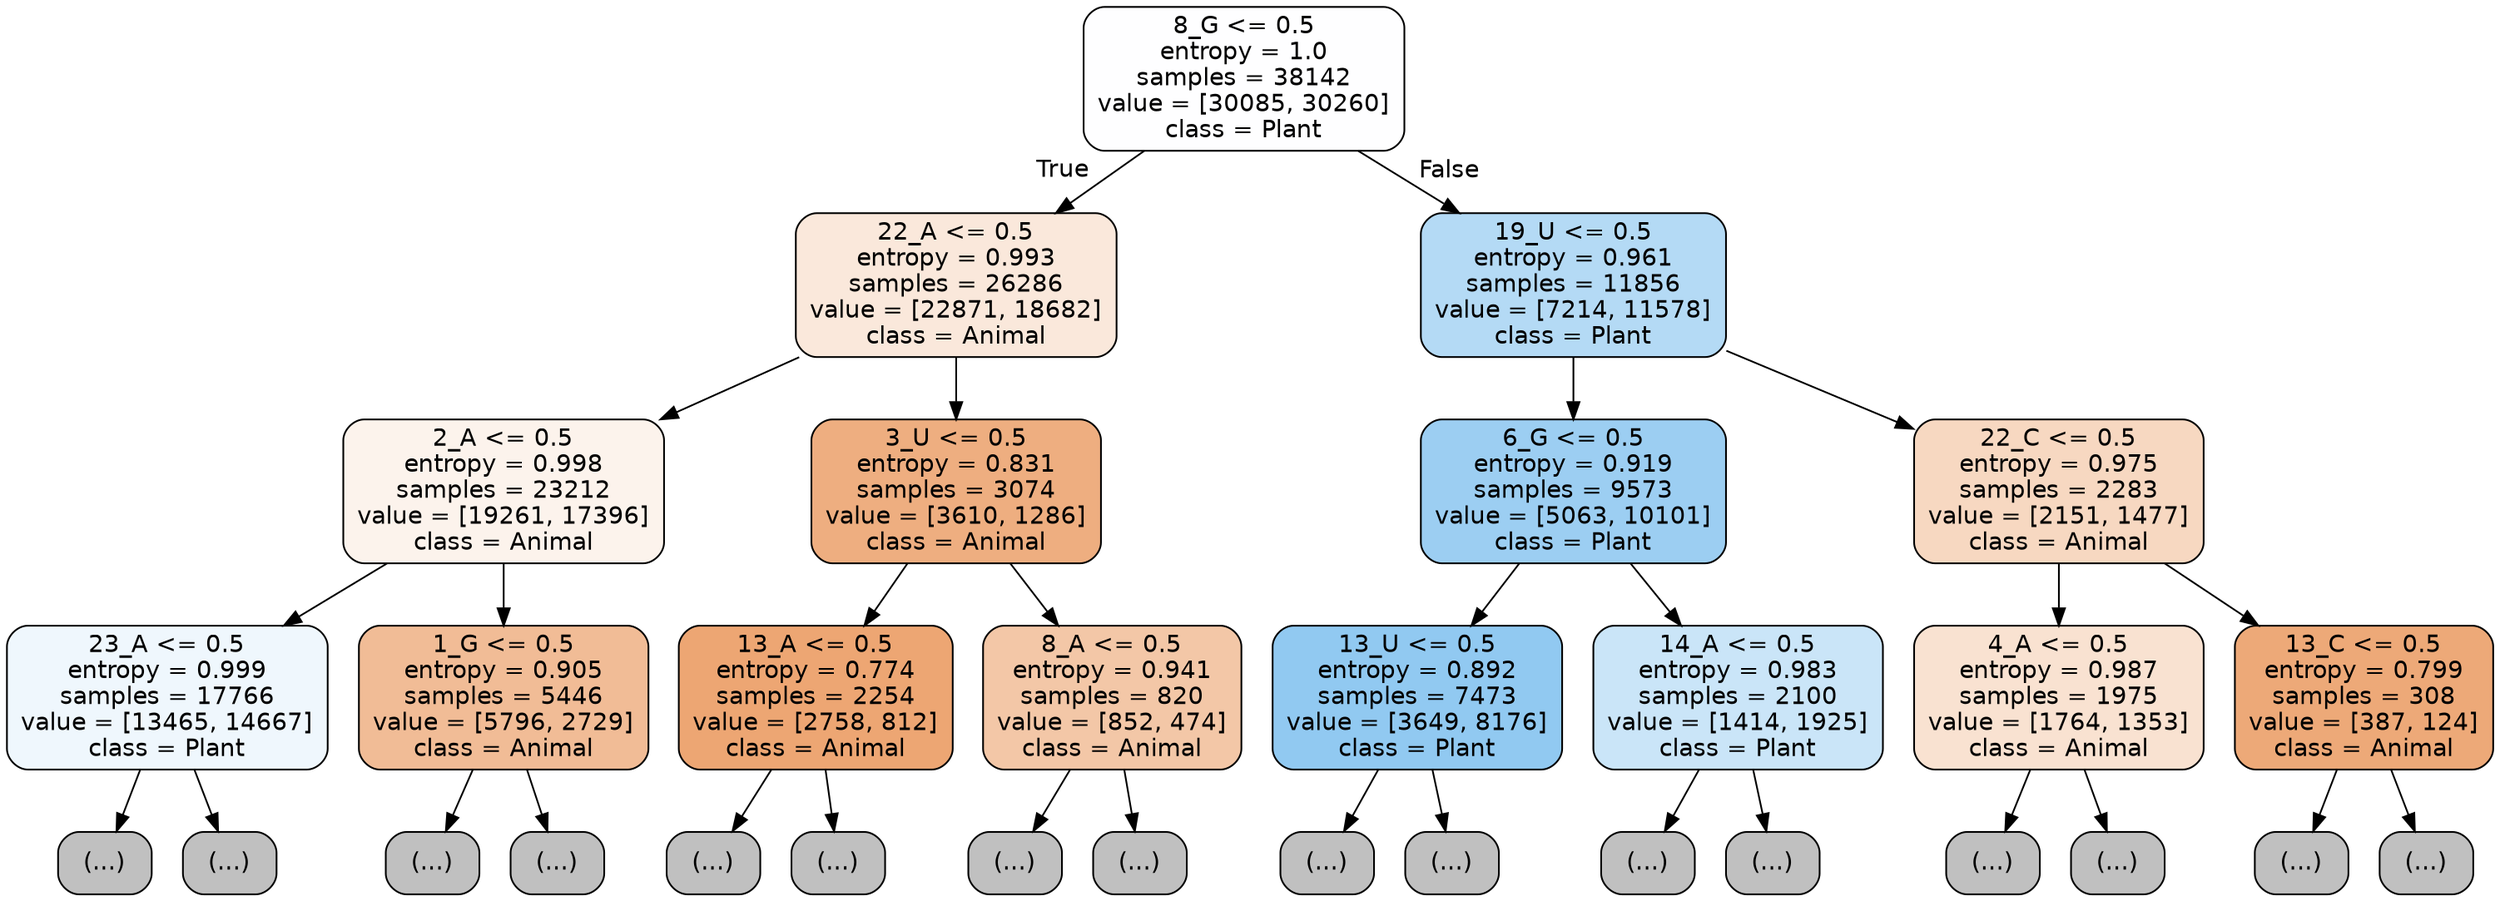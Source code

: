 digraph Tree {
node [shape=box, style="filled, rounded", color="black", fontname="helvetica"] ;
edge [fontname="helvetica"] ;
0 [label="8_G <= 0.5\nentropy = 1.0\nsamples = 38142\nvalue = [30085, 30260]\nclass = Plant", fillcolor="#fefeff"] ;
1 [label="22_A <= 0.5\nentropy = 0.993\nsamples = 26286\nvalue = [22871, 18682]\nclass = Animal", fillcolor="#fae8db"] ;
0 -> 1 [labeldistance=2.5, labelangle=45, headlabel="True"] ;
2 [label="2_A <= 0.5\nentropy = 0.998\nsamples = 23212\nvalue = [19261, 17396]\nclass = Animal", fillcolor="#fcf3ec"] ;
1 -> 2 ;
3 [label="23_A <= 0.5\nentropy = 0.999\nsamples = 17766\nvalue = [13465, 14667]\nclass = Plant", fillcolor="#eff7fd"] ;
2 -> 3 ;
4 [label="(...)", fillcolor="#C0C0C0"] ;
3 -> 4 ;
7913 [label="(...)", fillcolor="#C0C0C0"] ;
3 -> 7913 ;
8214 [label="1_G <= 0.5\nentropy = 0.905\nsamples = 5446\nvalue = [5796, 2729]\nclass = Animal", fillcolor="#f1bc96"] ;
2 -> 8214 ;
8215 [label="(...)", fillcolor="#C0C0C0"] ;
8214 -> 8215 ;
10482 [label="(...)", fillcolor="#C0C0C0"] ;
8214 -> 10482 ;
10883 [label="3_U <= 0.5\nentropy = 0.831\nsamples = 3074\nvalue = [3610, 1286]\nclass = Animal", fillcolor="#eeae80"] ;
1 -> 10883 ;
10884 [label="13_A <= 0.5\nentropy = 0.774\nsamples = 2254\nvalue = [2758, 812]\nclass = Animal", fillcolor="#eda673"] ;
10883 -> 10884 ;
10885 [label="(...)", fillcolor="#C0C0C0"] ;
10884 -> 10885 ;
11636 [label="(...)", fillcolor="#C0C0C0"] ;
10884 -> 11636 ;
11891 [label="8_A <= 0.5\nentropy = 0.941\nsamples = 820\nvalue = [852, 474]\nclass = Animal", fillcolor="#f3c7a7"] ;
10883 -> 11891 ;
11892 [label="(...)", fillcolor="#C0C0C0"] ;
11891 -> 11892 ;
12197 [label="(...)", fillcolor="#C0C0C0"] ;
11891 -> 12197 ;
12336 [label="19_U <= 0.5\nentropy = 0.961\nsamples = 11856\nvalue = [7214, 11578]\nclass = Plant", fillcolor="#b4daf5"] ;
0 -> 12336 [labeldistance=2.5, labelangle=-45, headlabel="False"] ;
12337 [label="6_G <= 0.5\nentropy = 0.919\nsamples = 9573\nvalue = [5063, 10101]\nclass = Plant", fillcolor="#9ccef2"] ;
12336 -> 12337 ;
12338 [label="13_U <= 0.5\nentropy = 0.892\nsamples = 7473\nvalue = [3649, 8176]\nclass = Plant", fillcolor="#91c9f1"] ;
12337 -> 12338 ;
12339 [label="(...)", fillcolor="#C0C0C0"] ;
12338 -> 12339 ;
14092 [label="(...)", fillcolor="#C0C0C0"] ;
12338 -> 14092 ;
14777 [label="14_A <= 0.5\nentropy = 0.983\nsamples = 2100\nvalue = [1414, 1925]\nclass = Plant", fillcolor="#cae5f8"] ;
12337 -> 14777 ;
14778 [label="(...)", fillcolor="#C0C0C0"] ;
14777 -> 14778 ;
15447 [label="(...)", fillcolor="#C0C0C0"] ;
14777 -> 15447 ;
15654 [label="22_C <= 0.5\nentropy = 0.975\nsamples = 2283\nvalue = [2151, 1477]\nclass = Animal", fillcolor="#f7d8c1"] ;
12336 -> 15654 ;
15655 [label="4_A <= 0.5\nentropy = 0.987\nsamples = 1975\nvalue = [1764, 1353]\nclass = Animal", fillcolor="#f9e2d1"] ;
15654 -> 15655 ;
15656 [label="(...)", fillcolor="#C0C0C0"] ;
15655 -> 15656 ;
16481 [label="(...)", fillcolor="#C0C0C0"] ;
15655 -> 16481 ;
16726 [label="13_C <= 0.5\nentropy = 0.799\nsamples = 308\nvalue = [387, 124]\nclass = Animal", fillcolor="#eda978"] ;
15654 -> 16726 ;
16727 [label="(...)", fillcolor="#C0C0C0"] ;
16726 -> 16727 ;
16834 [label="(...)", fillcolor="#C0C0C0"] ;
16726 -> 16834 ;
}
